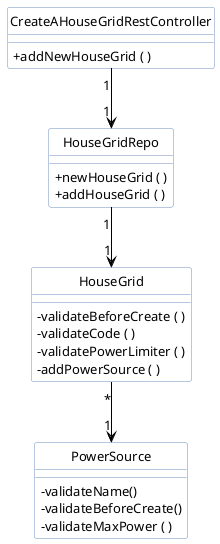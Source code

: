@startuml

skinparam class {
    HeaderBackgroundColor #DAE8FC
	BackgroundColor White
	ArrowColor black
	BorderColor 6C8EBF
	FontSize 15
	headerFontColor 6C8EBF
	style Frame
	FontName Arial Rounded MT Bold

	}
hide circle

skinparam classAttributeIconSize 0

skinparam classAttributeFontSize 13

skinparam shadowing false

skinparam defaultFontName Segoe UI

class CreateAHouseGridRestController
class HouseGridRepo
class HouseGrid
class PowerSource


CreateAHouseGridRestController "1" --> "1" HouseGridRepo

HouseGridRepo "1" --> "1" HouseGrid

HouseGrid "*" --> "1" PowerSource



CreateAHouseGridRestController : + addNewHouseGrid ( )

HouseGridRepo : + newHouseGrid ( )
HouseGridRepo : + addHouseGrid ( )

HouseGrid : - validateBeforeCreate ( )
HouseGrid : - validateCode ( )
HouseGrid : - validatePowerLimiter ( )
HouseGrid : - addPowerSource ( )

PowerSource : - validateName()
PowerSource : - validateBeforeCreate()
PowerSource : - validateMaxPower ( )


@enduml
